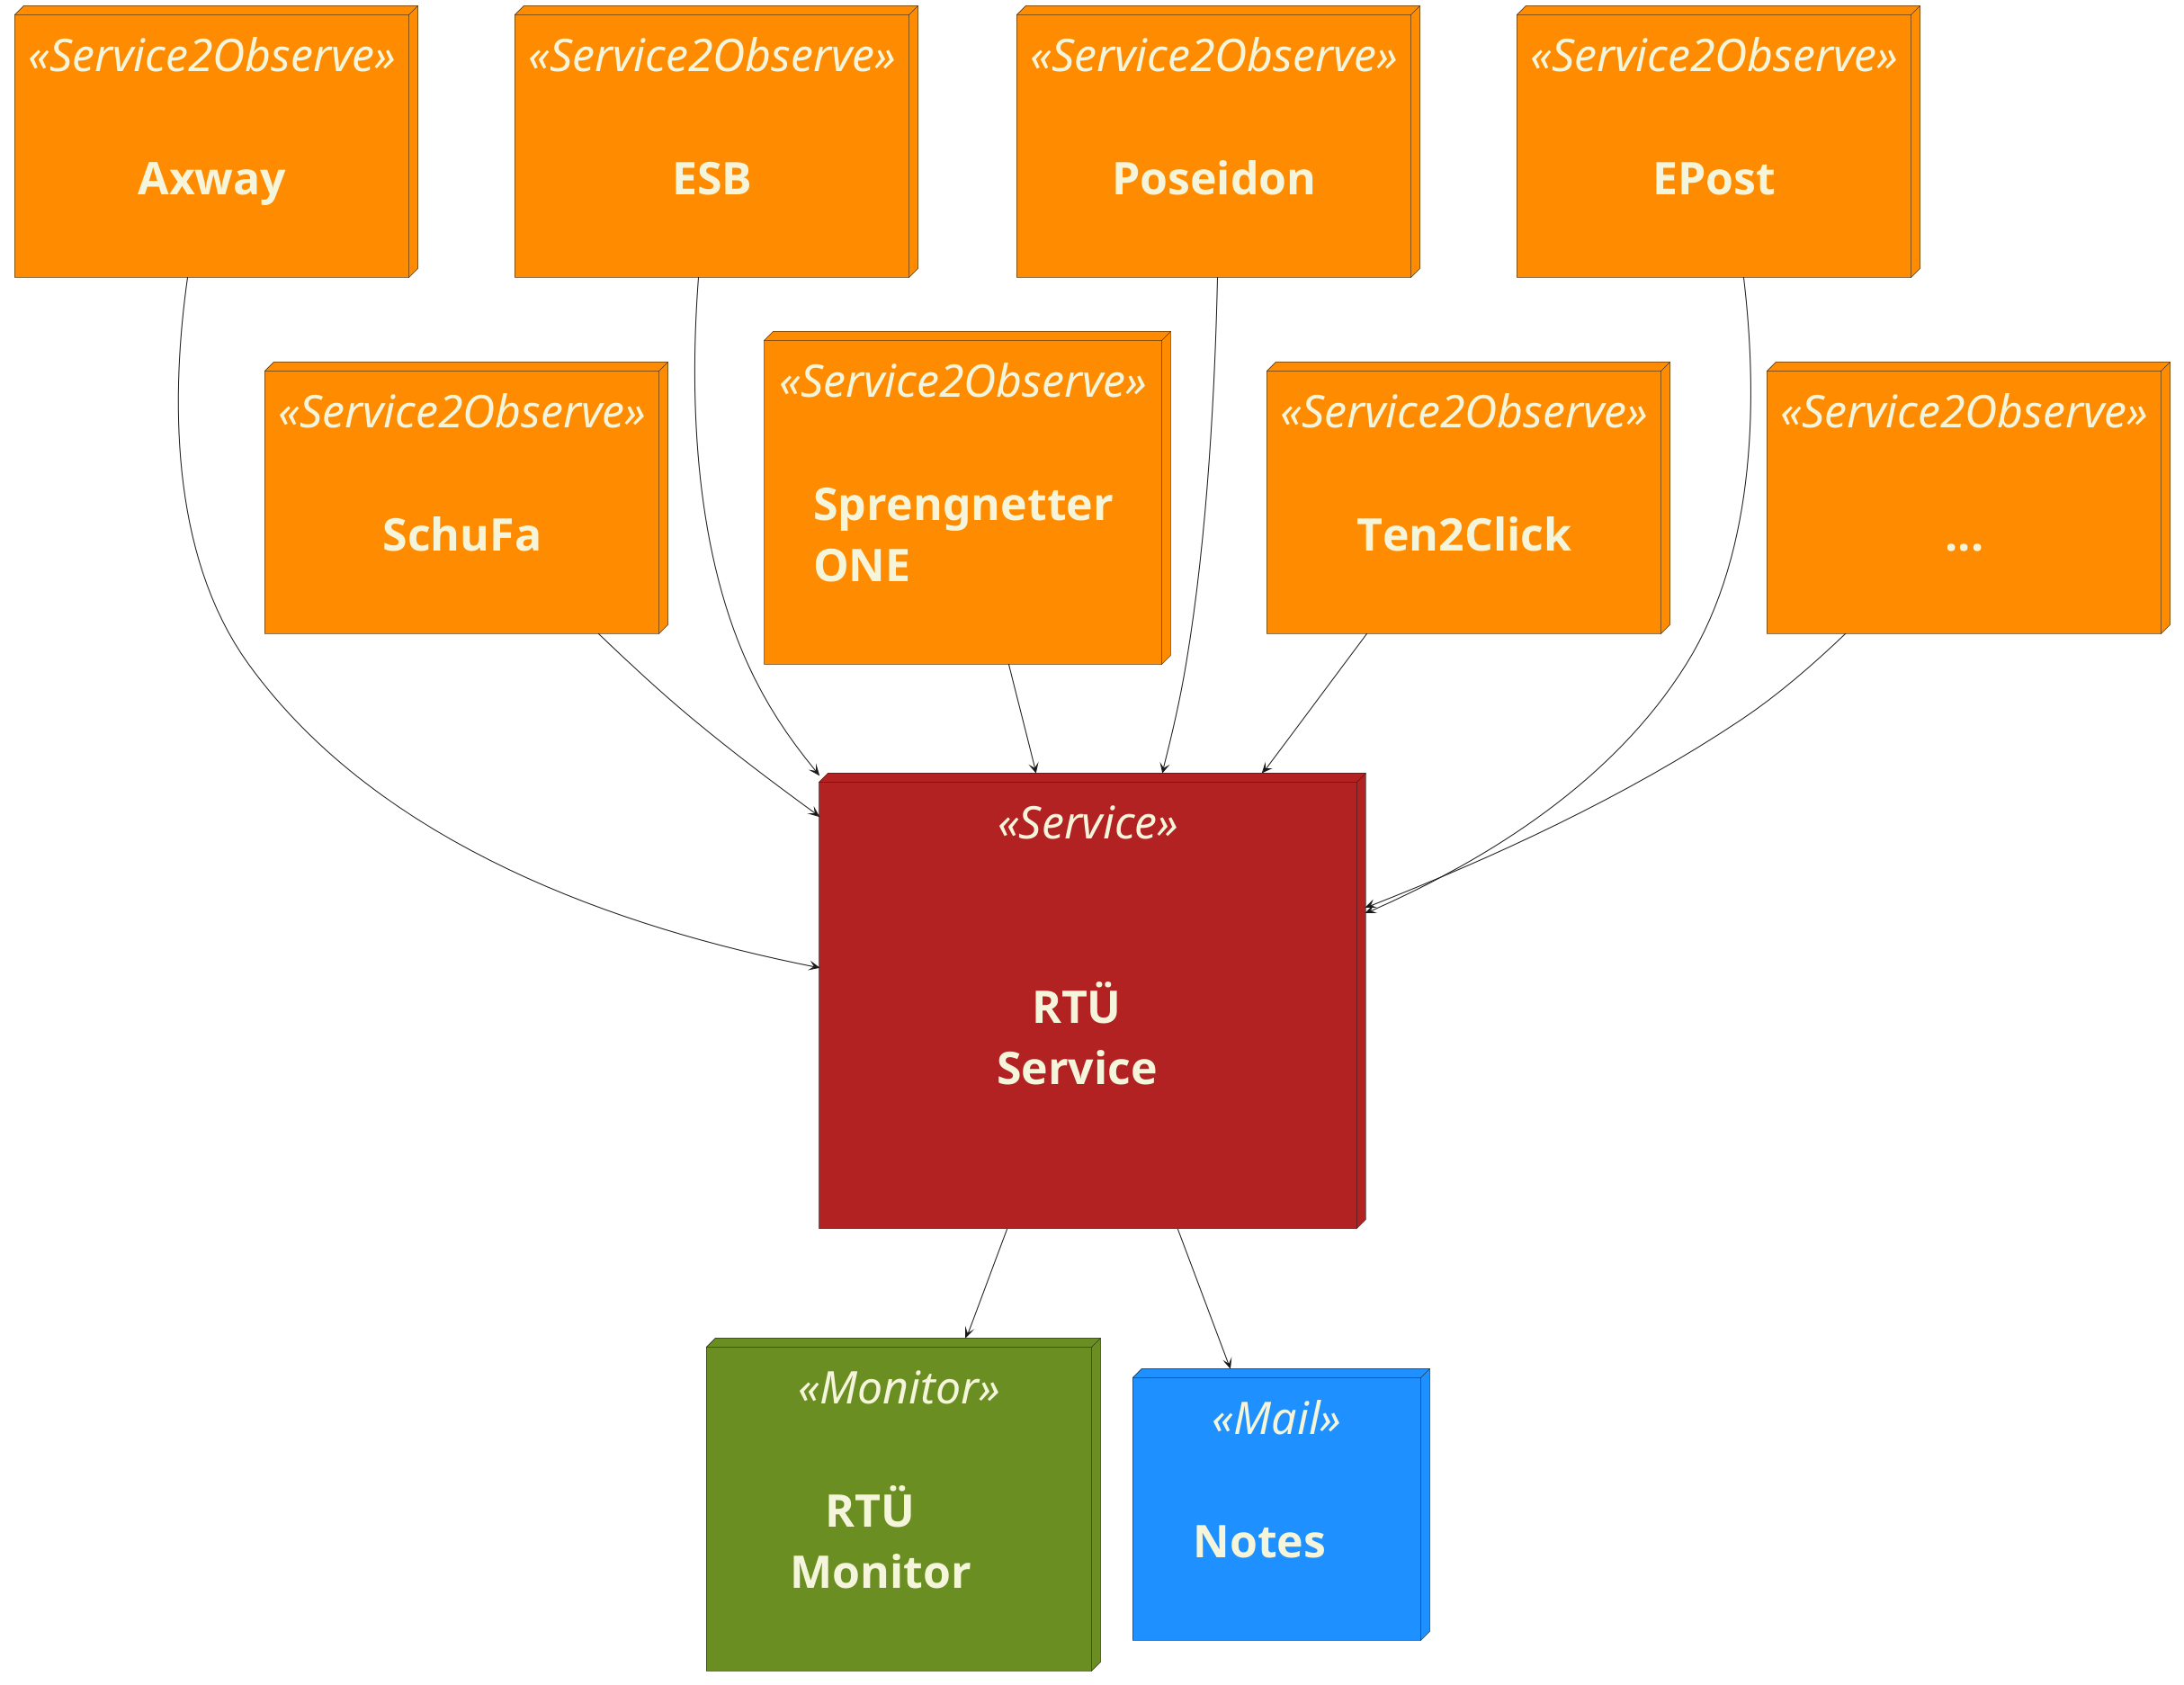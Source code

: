 @startuml

skinparam node {
	BackgroundColor<<Service2Observe>> darkorange
    FontSize<<Service2Observe>> 50
    FontColor<<Service2Observe>> beige

	BackgroundColor<<Service>> firebrick
	FontSize<<Service>> 50
	FontColor<<Service>> beige

	BackgroundColor<<Monitor>> olivedrab
	FontSize<<Monitor>> 50
	FontColor<<Monitor>> beige

	BackgroundColor<<Mail>> dodgerblue
	FontSize<<Mail>> 50
    FontColor<<Mail>> beige
}

node "\n<b>   Axway   </b>\n" as Axway <<Service2Observe>>
node "\n<b>   SchuFa   </b>\n" as SchuFa <<Service2Observe>>
node "\n<b>   ESB   </b>\n" as ESB <<Service2Observe>>
node "\n<b>   Sprengnetter   </b>\n<b>   ONE   </b>\n" as Sprengnetter <<Service2Observe>>
node "\n<b>   Poseidon   </b>\n" as Poseidon <<Service2Observe>>
node "\n<b>   Ten2Click   </b>\n" as Ten2Click <<Service2Observe>>
node "\n<b>   EPost   </b>\n" as EPost <<Service2Observe>>
node "\n<b>   ...   </b>\n" as AnderesSystem <<Service2Observe>>

node "\n\n<b>                 RTÜ                   </b>\n<b>              Service</b>\n\n" as Service <<Service>>

node "\n<b>         RTÜ              </b>\n<b>      Monitor</b>\n" as RTUEMonitor <<Monitor>>
node "\n<b>    Notes       </b>\n" as Notes <<Mail>>

ESB ----> Service
Axway ----> Service
EPost ----> Service
SchuFa ---> Service
Sprengnetter ---> Service
Ten2Click ---> Service
Poseidon ----> Service
AnderesSystem ---> Service

Service ---> RTUEMonitor
Service ---> Notes

@enduml
